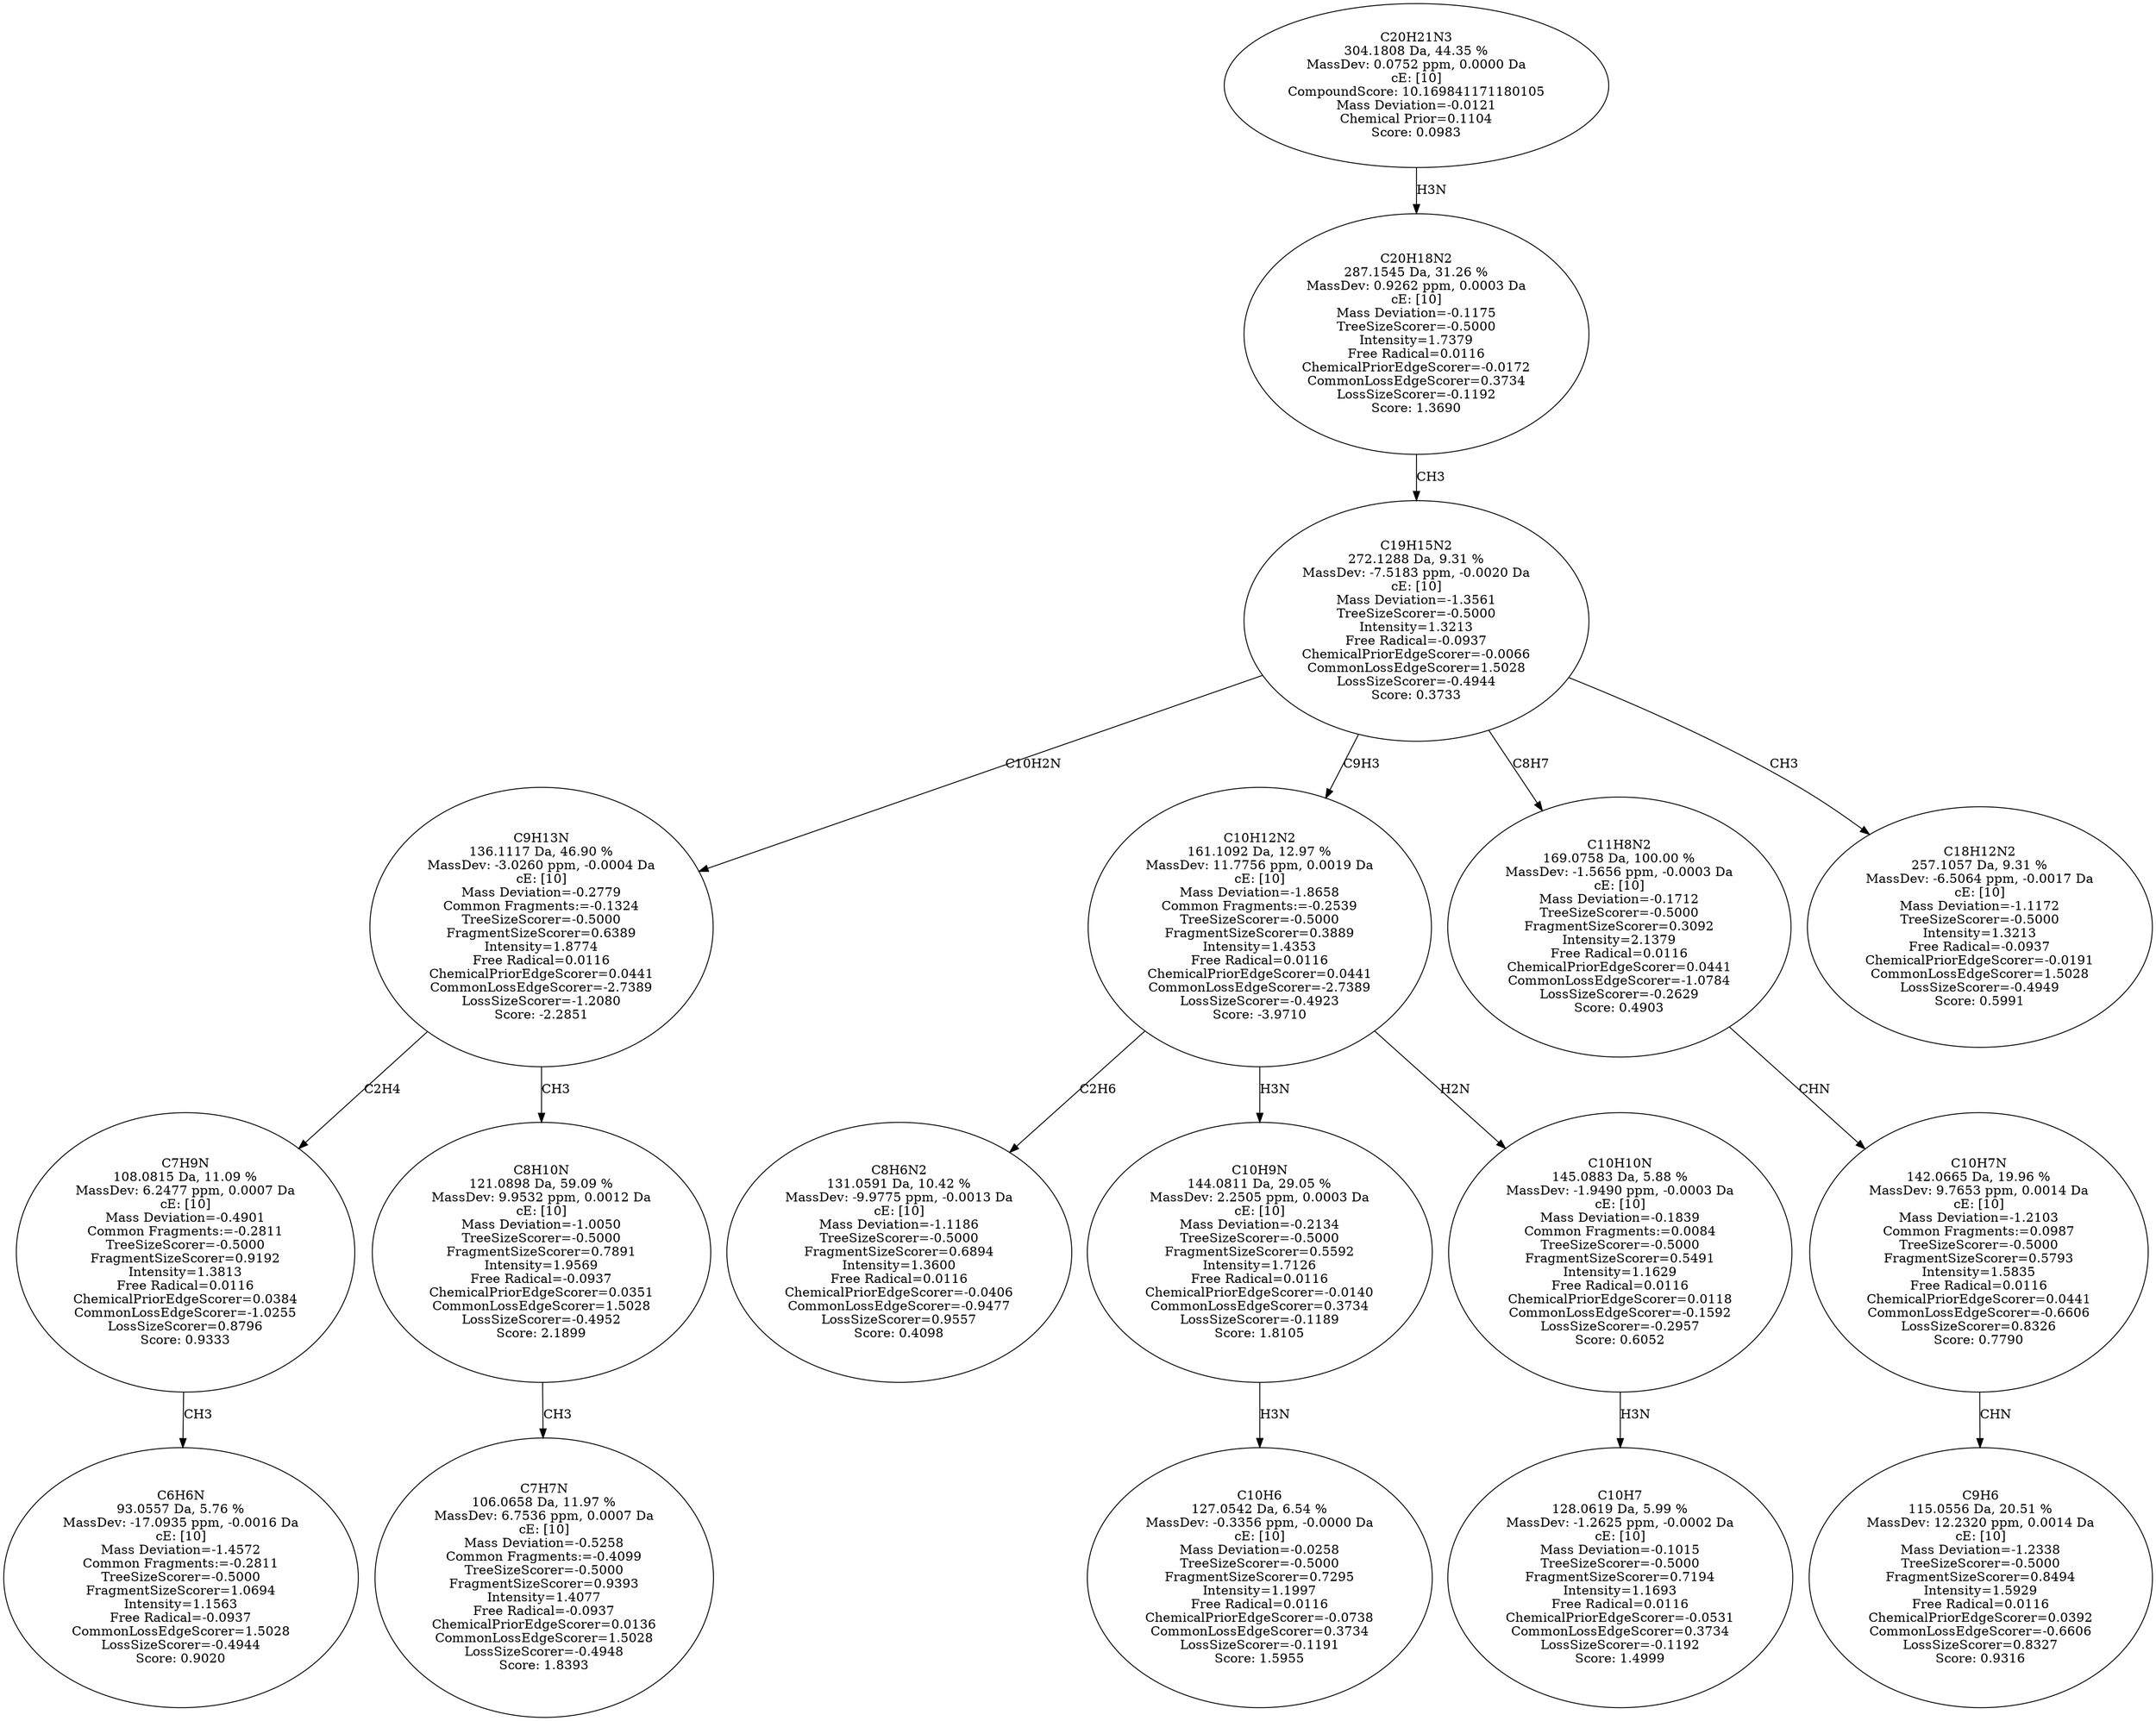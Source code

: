 strict digraph {
v1 [label="C6H6N\n93.0557 Da, 5.76 %\nMassDev: -17.0935 ppm, -0.0016 Da\ncE: [10]\nMass Deviation=-1.4572\nCommon Fragments:=-0.2811\nTreeSizeScorer=-0.5000\nFragmentSizeScorer=1.0694\nIntensity=1.1563\nFree Radical=-0.0937\nCommonLossEdgeScorer=1.5028\nLossSizeScorer=-0.4944\nScore: 0.9020"];
v2 [label="C7H9N\n108.0815 Da, 11.09 %\nMassDev: 6.2477 ppm, 0.0007 Da\ncE: [10]\nMass Deviation=-0.4901\nCommon Fragments:=-0.2811\nTreeSizeScorer=-0.5000\nFragmentSizeScorer=0.9192\nIntensity=1.3813\nFree Radical=0.0116\nChemicalPriorEdgeScorer=0.0384\nCommonLossEdgeScorer=-1.0255\nLossSizeScorer=0.8796\nScore: 0.9333"];
v3 [label="C7H7N\n106.0658 Da, 11.97 %\nMassDev: 6.7536 ppm, 0.0007 Da\ncE: [10]\nMass Deviation=-0.5258\nCommon Fragments:=-0.4099\nTreeSizeScorer=-0.5000\nFragmentSizeScorer=0.9393\nIntensity=1.4077\nFree Radical=-0.0937\nChemicalPriorEdgeScorer=0.0136\nCommonLossEdgeScorer=1.5028\nLossSizeScorer=-0.4948\nScore: 1.8393"];
v4 [label="C8H10N\n121.0898 Da, 59.09 %\nMassDev: 9.9532 ppm, 0.0012 Da\ncE: [10]\nMass Deviation=-1.0050\nTreeSizeScorer=-0.5000\nFragmentSizeScorer=0.7891\nIntensity=1.9569\nFree Radical=-0.0937\nChemicalPriorEdgeScorer=0.0351\nCommonLossEdgeScorer=1.5028\nLossSizeScorer=-0.4952\nScore: 2.1899"];
v5 [label="C9H13N\n136.1117 Da, 46.90 %\nMassDev: -3.0260 ppm, -0.0004 Da\ncE: [10]\nMass Deviation=-0.2779\nCommon Fragments:=-0.1324\nTreeSizeScorer=-0.5000\nFragmentSizeScorer=0.6389\nIntensity=1.8774\nFree Radical=0.0116\nChemicalPriorEdgeScorer=0.0441\nCommonLossEdgeScorer=-2.7389\nLossSizeScorer=-1.2080\nScore: -2.2851"];
v6 [label="C8H6N2\n131.0591 Da, 10.42 %\nMassDev: -9.9775 ppm, -0.0013 Da\ncE: [10]\nMass Deviation=-1.1186\nTreeSizeScorer=-0.5000\nFragmentSizeScorer=0.6894\nIntensity=1.3600\nFree Radical=0.0116\nChemicalPriorEdgeScorer=-0.0406\nCommonLossEdgeScorer=-0.9477\nLossSizeScorer=0.9557\nScore: 0.4098"];
v7 [label="C10H6\n127.0542 Da, 6.54 %\nMassDev: -0.3356 ppm, -0.0000 Da\ncE: [10]\nMass Deviation=-0.0258\nTreeSizeScorer=-0.5000\nFragmentSizeScorer=0.7295\nIntensity=1.1997\nFree Radical=0.0116\nChemicalPriorEdgeScorer=-0.0738\nCommonLossEdgeScorer=0.3734\nLossSizeScorer=-0.1191\nScore: 1.5955"];
v8 [label="C10H9N\n144.0811 Da, 29.05 %\nMassDev: 2.2505 ppm, 0.0003 Da\ncE: [10]\nMass Deviation=-0.2134\nTreeSizeScorer=-0.5000\nFragmentSizeScorer=0.5592\nIntensity=1.7126\nFree Radical=0.0116\nChemicalPriorEdgeScorer=-0.0140\nCommonLossEdgeScorer=0.3734\nLossSizeScorer=-0.1189\nScore: 1.8105"];
v9 [label="C10H7\n128.0619 Da, 5.99 %\nMassDev: -1.2625 ppm, -0.0002 Da\ncE: [10]\nMass Deviation=-0.1015\nTreeSizeScorer=-0.5000\nFragmentSizeScorer=0.7194\nIntensity=1.1693\nFree Radical=0.0116\nChemicalPriorEdgeScorer=-0.0531\nCommonLossEdgeScorer=0.3734\nLossSizeScorer=-0.1192\nScore: 1.4999"];
v10 [label="C10H10N\n145.0883 Da, 5.88 %\nMassDev: -1.9490 ppm, -0.0003 Da\ncE: [10]\nMass Deviation=-0.1839\nCommon Fragments:=0.0084\nTreeSizeScorer=-0.5000\nFragmentSizeScorer=0.5491\nIntensity=1.1629\nFree Radical=0.0116\nChemicalPriorEdgeScorer=0.0118\nCommonLossEdgeScorer=-0.1592\nLossSizeScorer=-0.2957\nScore: 0.6052"];
v11 [label="C10H12N2\n161.1092 Da, 12.97 %\nMassDev: 11.7756 ppm, 0.0019 Da\ncE: [10]\nMass Deviation=-1.8658\nCommon Fragments:=-0.2539\nTreeSizeScorer=-0.5000\nFragmentSizeScorer=0.3889\nIntensity=1.4353\nFree Radical=0.0116\nChemicalPriorEdgeScorer=0.0441\nCommonLossEdgeScorer=-2.7389\nLossSizeScorer=-0.4923\nScore: -3.9710"];
v12 [label="C9H6\n115.0556 Da, 20.51 %\nMassDev: 12.2320 ppm, 0.0014 Da\ncE: [10]\nMass Deviation=-1.2338\nTreeSizeScorer=-0.5000\nFragmentSizeScorer=0.8494\nIntensity=1.5929\nFree Radical=0.0116\nChemicalPriorEdgeScorer=0.0392\nCommonLossEdgeScorer=-0.6606\nLossSizeScorer=0.8327\nScore: 0.9316"];
v13 [label="C10H7N\n142.0665 Da, 19.96 %\nMassDev: 9.7653 ppm, 0.0014 Da\ncE: [10]\nMass Deviation=-1.2103\nCommon Fragments:=0.0987\nTreeSizeScorer=-0.5000\nFragmentSizeScorer=0.5793\nIntensity=1.5835\nFree Radical=0.0116\nChemicalPriorEdgeScorer=0.0441\nCommonLossEdgeScorer=-0.6606\nLossSizeScorer=0.8326\nScore: 0.7790"];
v14 [label="C11H8N2\n169.0758 Da, 100.00 %\nMassDev: -1.5656 ppm, -0.0003 Da\ncE: [10]\nMass Deviation=-0.1712\nTreeSizeScorer=-0.5000\nFragmentSizeScorer=0.3092\nIntensity=2.1379\nFree Radical=0.0116\nChemicalPriorEdgeScorer=0.0441\nCommonLossEdgeScorer=-1.0784\nLossSizeScorer=-0.2629\nScore: 0.4903"];
v15 [label="C18H12N2\n257.1057 Da, 9.31 %\nMassDev: -6.5064 ppm, -0.0017 Da\ncE: [10]\nMass Deviation=-1.1172\nTreeSizeScorer=-0.5000\nIntensity=1.3213\nFree Radical=-0.0937\nChemicalPriorEdgeScorer=-0.0191\nCommonLossEdgeScorer=1.5028\nLossSizeScorer=-0.4949\nScore: 0.5991"];
v16 [label="C19H15N2\n272.1288 Da, 9.31 %\nMassDev: -7.5183 ppm, -0.0020 Da\ncE: [10]\nMass Deviation=-1.3561\nTreeSizeScorer=-0.5000\nIntensity=1.3213\nFree Radical=-0.0937\nChemicalPriorEdgeScorer=-0.0066\nCommonLossEdgeScorer=1.5028\nLossSizeScorer=-0.4944\nScore: 0.3733"];
v17 [label="C20H18N2\n287.1545 Da, 31.26 %\nMassDev: 0.9262 ppm, 0.0003 Da\ncE: [10]\nMass Deviation=-0.1175\nTreeSizeScorer=-0.5000\nIntensity=1.7379\nFree Radical=0.0116\nChemicalPriorEdgeScorer=-0.0172\nCommonLossEdgeScorer=0.3734\nLossSizeScorer=-0.1192\nScore: 1.3690"];
v18 [label="C20H21N3\n304.1808 Da, 44.35 %\nMassDev: 0.0752 ppm, 0.0000 Da\ncE: [10]\nCompoundScore: 10.169841171180105\nMass Deviation=-0.0121\nChemical Prior=0.1104\nScore: 0.0983"];
v2 -> v1 [label="CH3"];
v5 -> v2 [label="C2H4"];
v4 -> v3 [label="CH3"];
v5 -> v4 [label="CH3"];
v16 -> v5 [label="C10H2N"];
v11 -> v6 [label="C2H6"];
v8 -> v7 [label="H3N"];
v11 -> v8 [label="H3N"];
v10 -> v9 [label="H3N"];
v11 -> v10 [label="H2N"];
v16 -> v11 [label="C9H3"];
v13 -> v12 [label="CHN"];
v14 -> v13 [label="CHN"];
v16 -> v14 [label="C8H7"];
v16 -> v15 [label="CH3"];
v17 -> v16 [label="CH3"];
v18 -> v17 [label="H3N"];
}